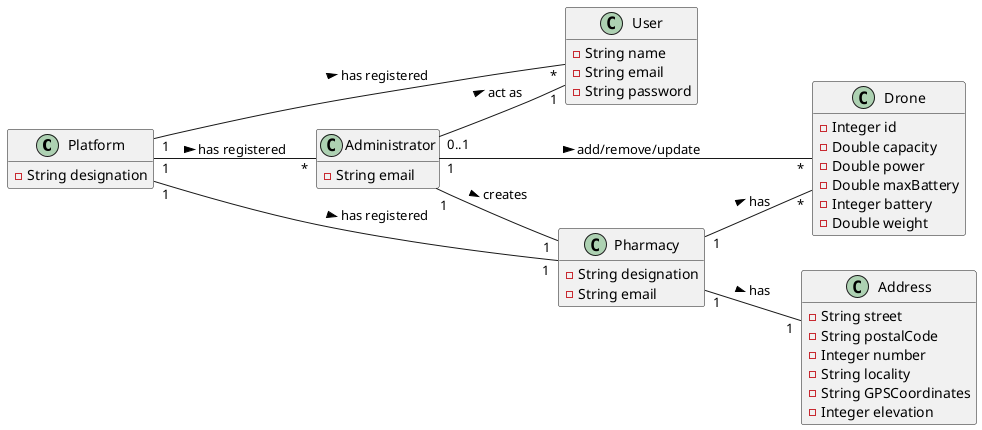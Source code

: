@startuml

hide methods
left to right direction

class Platform {
  -String designation
}

class User {
  -String name
  -String email
  -String password
}

class Administrator {
  -String email
}

class Drone {
  -Integer id
  -Double capacity
  -Double power
  -Double maxBattery
  -Integer battery
  -Double weight
}

class Pharmacy {
  -String designation
  -String email
}

class Address {
  -String street
  -String postalCode
  -Integer number
  -String locality
  -String GPSCoordinates
  -Integer elevation
}

Platform "1" -- "*" Administrator : has registered >
Platform "1" -- "*" User : has registered >
Platform "1" -- "1" Pharmacy : has registered >

Administrator "1" -- "1" Pharmacy : creates >
Administrator "0..1" -- "1" User : act as >
Administrator "1" -- "*" Drone : add/remove/update >

Pharmacy "1" -- "1" Address : has >
Pharmacy "1" -- "*" Drone : has >
@enduml
